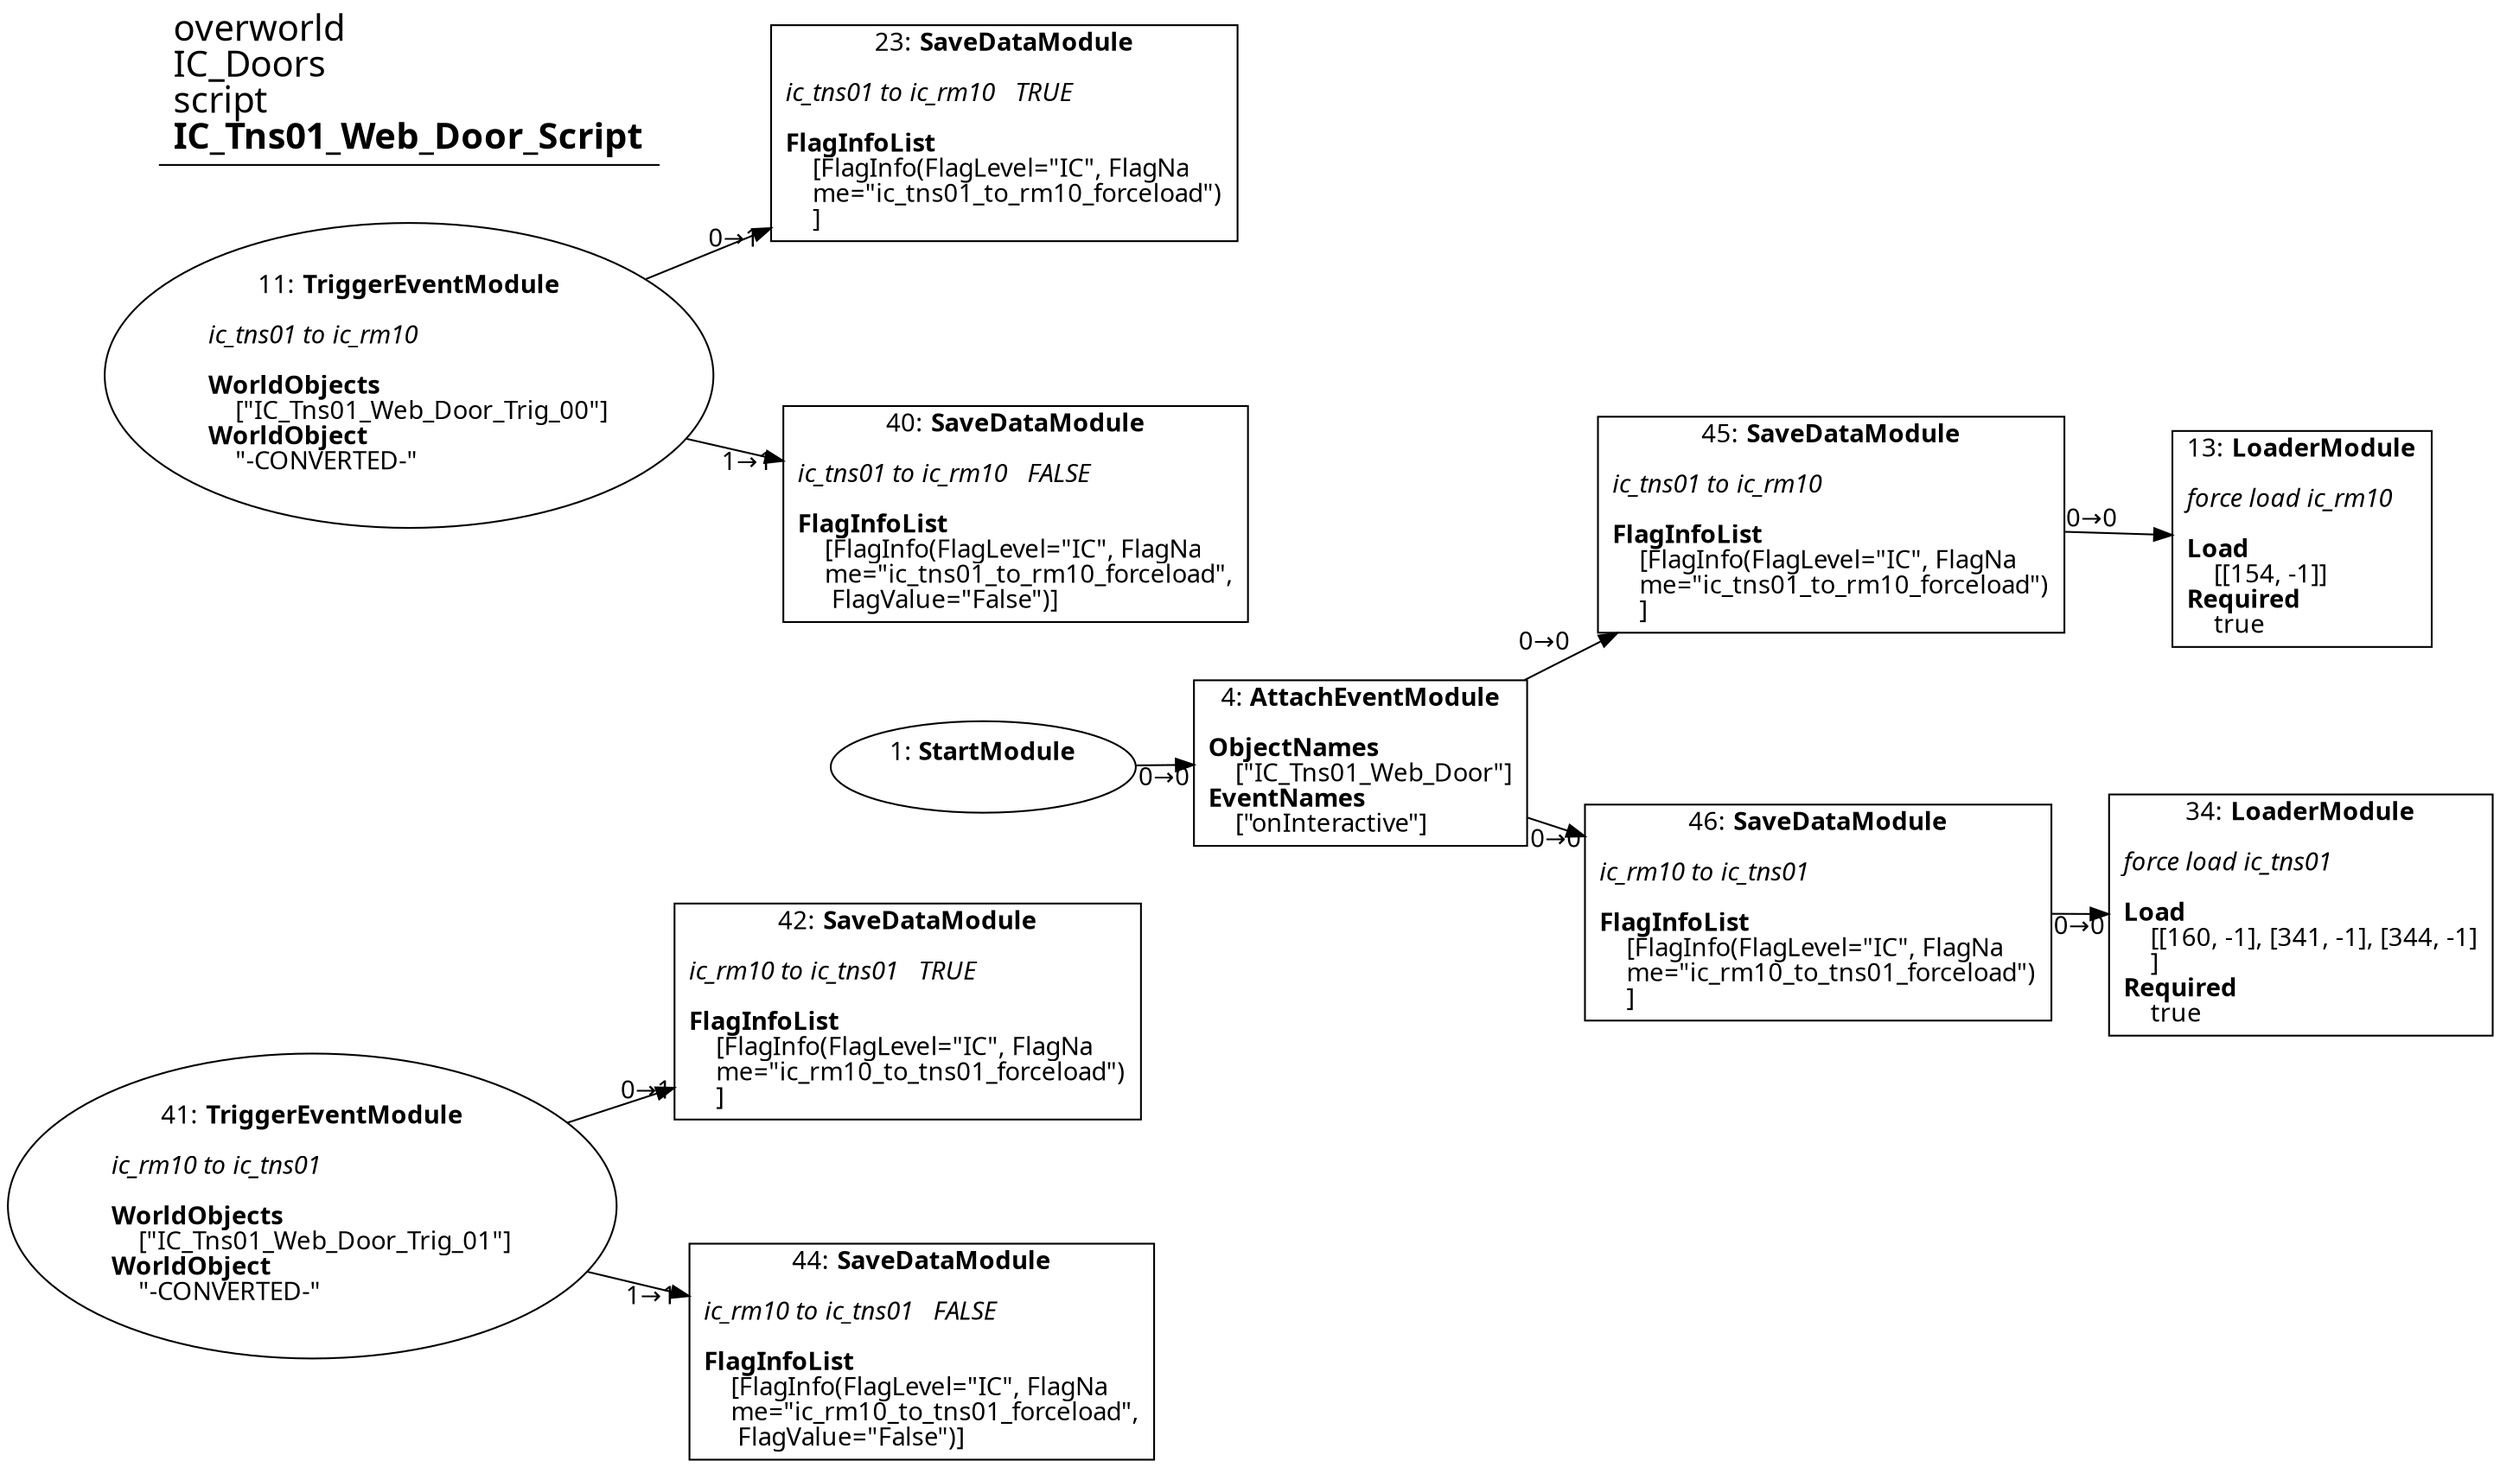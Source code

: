 digraph {
    layout = fdp;
    overlap = prism;
    sep = "+16";
    splines = spline;

    node [ shape = box ];

    graph [ fontname = "Segoe UI" ];
    node [ fontname = "Segoe UI" ];
    edge [ fontname = "Segoe UI" ];

    1 [ label = <1: <b>StartModule</b><br/><br/>> ];
    1 [ shape = oval ]
    1 [ pos = "-0.13700001,-0.80700004!" ];
    1 -> 4 [ label = "0→0" ];

    4 [ label = <4: <b>AttachEventModule</b><br/><br/><b>ObjectNames</b><br align="left"/>    [&quot;IC_Tns01_Web_Door&quot;]<br align="left"/><b>EventNames</b><br align="left"/>    [&quot;onInteractive&quot;]<br align="left"/>> ];
    4 [ pos = "0.058000002,-0.80700004!" ];
    4 -> 45 [ label = "0→0" ];
    4 -> 46 [ label = "0→0" ];

    11 [ label = <11: <b>TriggerEventModule</b><br/><br/><i>ic_tns01 to ic_rm10<br align="left"/></i><br align="left"/><b>WorldObjects</b><br align="left"/>    [&quot;IC_Tns01_Web_Door_Trig_00&quot;]<br align="left"/><b>WorldObject</b><br align="left"/>    &quot;-CONVERTED-&quot;<br align="left"/>> ];
    11 [ shape = oval ]
    11 [ pos = "-0.44400004,-0.56!" ];
    11 -> 23 [ label = "0→1" ];
    11 -> 40 [ label = "1→1" ];

    13 [ label = <13: <b>LoaderModule</b><br/><br/><i>force load ic_rm10<br align="left"/></i><br align="left"/><b>Load</b><br align="left"/>    [[154, -1]]<br align="left"/><b>Required</b><br align="left"/>    true<br align="left"/>> ];
    13 [ pos = "0.55200005,-0.683!" ];

    23 [ label = <23: <b>SaveDataModule</b><br/><br/><i>ic_tns01 to ic_rm10   TRUE<br align="left"/></i><br align="left"/><b>FlagInfoList</b><br align="left"/>    [FlagInfo(FlagLevel=&quot;IC&quot;, FlagNa<br align="left"/>    me=&quot;ic_tns01_to_rm10_forceload&quot;)<br align="left"/>    ]<br align="left"/>> ];
    23 [ pos = "-0.163,-0.467!" ];

    34 [ label = <34: <b>LoaderModule</b><br/><br/><i>force load ic_tns01<br align="left"/></i><br align="left"/><b>Load</b><br align="left"/>    [[160, -1], [341, -1], [344, -1]<br align="left"/>    ]<br align="left"/><b>Required</b><br align="left"/>    true<br align="left"/>> ];
    34 [ pos = "0.555,-0.88100004!" ];

    40 [ label = <40: <b>SaveDataModule</b><br/><br/><i>ic_tns01 to ic_rm10   FALSE<br align="left"/></i><br align="left"/><b>FlagInfoList</b><br align="left"/>    [FlagInfo(FlagLevel=&quot;IC&quot;, FlagNa<br align="left"/>    me=&quot;ic_tns01_to_rm10_forceload&quot;,<br align="left"/>     FlagValue=&quot;False&quot;)]<br align="left"/>> ];
    40 [ pos = "-0.163,-0.637!" ];

    41 [ label = <41: <b>TriggerEventModule</b><br/><br/><i>ic_rm10 to ic_tns01<br align="left"/></i><br align="left"/><b>WorldObjects</b><br align="left"/>    [&quot;IC_Tns01_Web_Door_Trig_01&quot;]<br align="left"/><b>WorldObject</b><br align="left"/>    &quot;-CONVERTED-&quot;<br align="left"/>> ];
    41 [ shape = oval ]
    41 [ pos = "-0.44500002,-1.0220001!" ];
    41 -> 42 [ label = "0→1" ];
    41 -> 44 [ label = "1→1" ];

    42 [ label = <42: <b>SaveDataModule</b><br/><br/><i>ic_rm10 to ic_tns01   TRUE<br align="left"/></i><br align="left"/><b>FlagInfoList</b><br align="left"/>    [FlagInfo(FlagLevel=&quot;IC&quot;, FlagNa<br align="left"/>    me=&quot;ic_rm10_to_tns01_forceload&quot;)<br align="left"/>    ]<br align="left"/>> ];
    42 [ pos = "-0.164,-0.929!" ];

    44 [ label = <44: <b>SaveDataModule</b><br/><br/><i>ic_rm10 to ic_tns01   FALSE<br align="left"/></i><br align="left"/><b>FlagInfoList</b><br align="left"/>    [FlagInfo(FlagLevel=&quot;IC&quot;, FlagNa<br align="left"/>    me=&quot;ic_rm10_to_tns01_forceload&quot;,<br align="left"/>     FlagValue=&quot;False&quot;)]<br align="left"/>> ];
    44 [ pos = "-0.163,-1.095!" ];

    45 [ label = <45: <b>SaveDataModule</b><br/><br/><i>ic_tns01 to ic_rm10<br align="left"/></i><br align="left"/><b>FlagInfoList</b><br align="left"/>    [FlagInfo(FlagLevel=&quot;IC&quot;, FlagNa<br align="left"/>    me=&quot;ic_tns01_to_rm10_forceload&quot;)<br align="left"/>    ]<br align="left"/>> ];
    45 [ pos = "0.29200003,-0.683!" ];
    45 -> 13 [ label = "0→0" ];

    46 [ label = <46: <b>SaveDataModule</b><br/><br/><i>ic_rm10 to ic_tns01<br align="left"/></i><br align="left"/><b>FlagInfoList</b><br align="left"/>    [FlagInfo(FlagLevel=&quot;IC&quot;, FlagNa<br align="left"/>    me=&quot;ic_rm10_to_tns01_forceload&quot;)<br align="left"/>    ]<br align="left"/>> ];
    46 [ pos = "0.296,-0.88100004!" ];
    46 -> 34 [ label = "0→0" ];

    title [ pos = "-0.446,-0.46600002!" ];
    title [ shape = underline ];
    title [ label = <<font point-size="20">overworld<br align="left"/>IC_Doors<br align="left"/>script<br align="left"/><b>IC_Tns01_Web_Door_Script</b><br align="left"/></font>> ];
}
